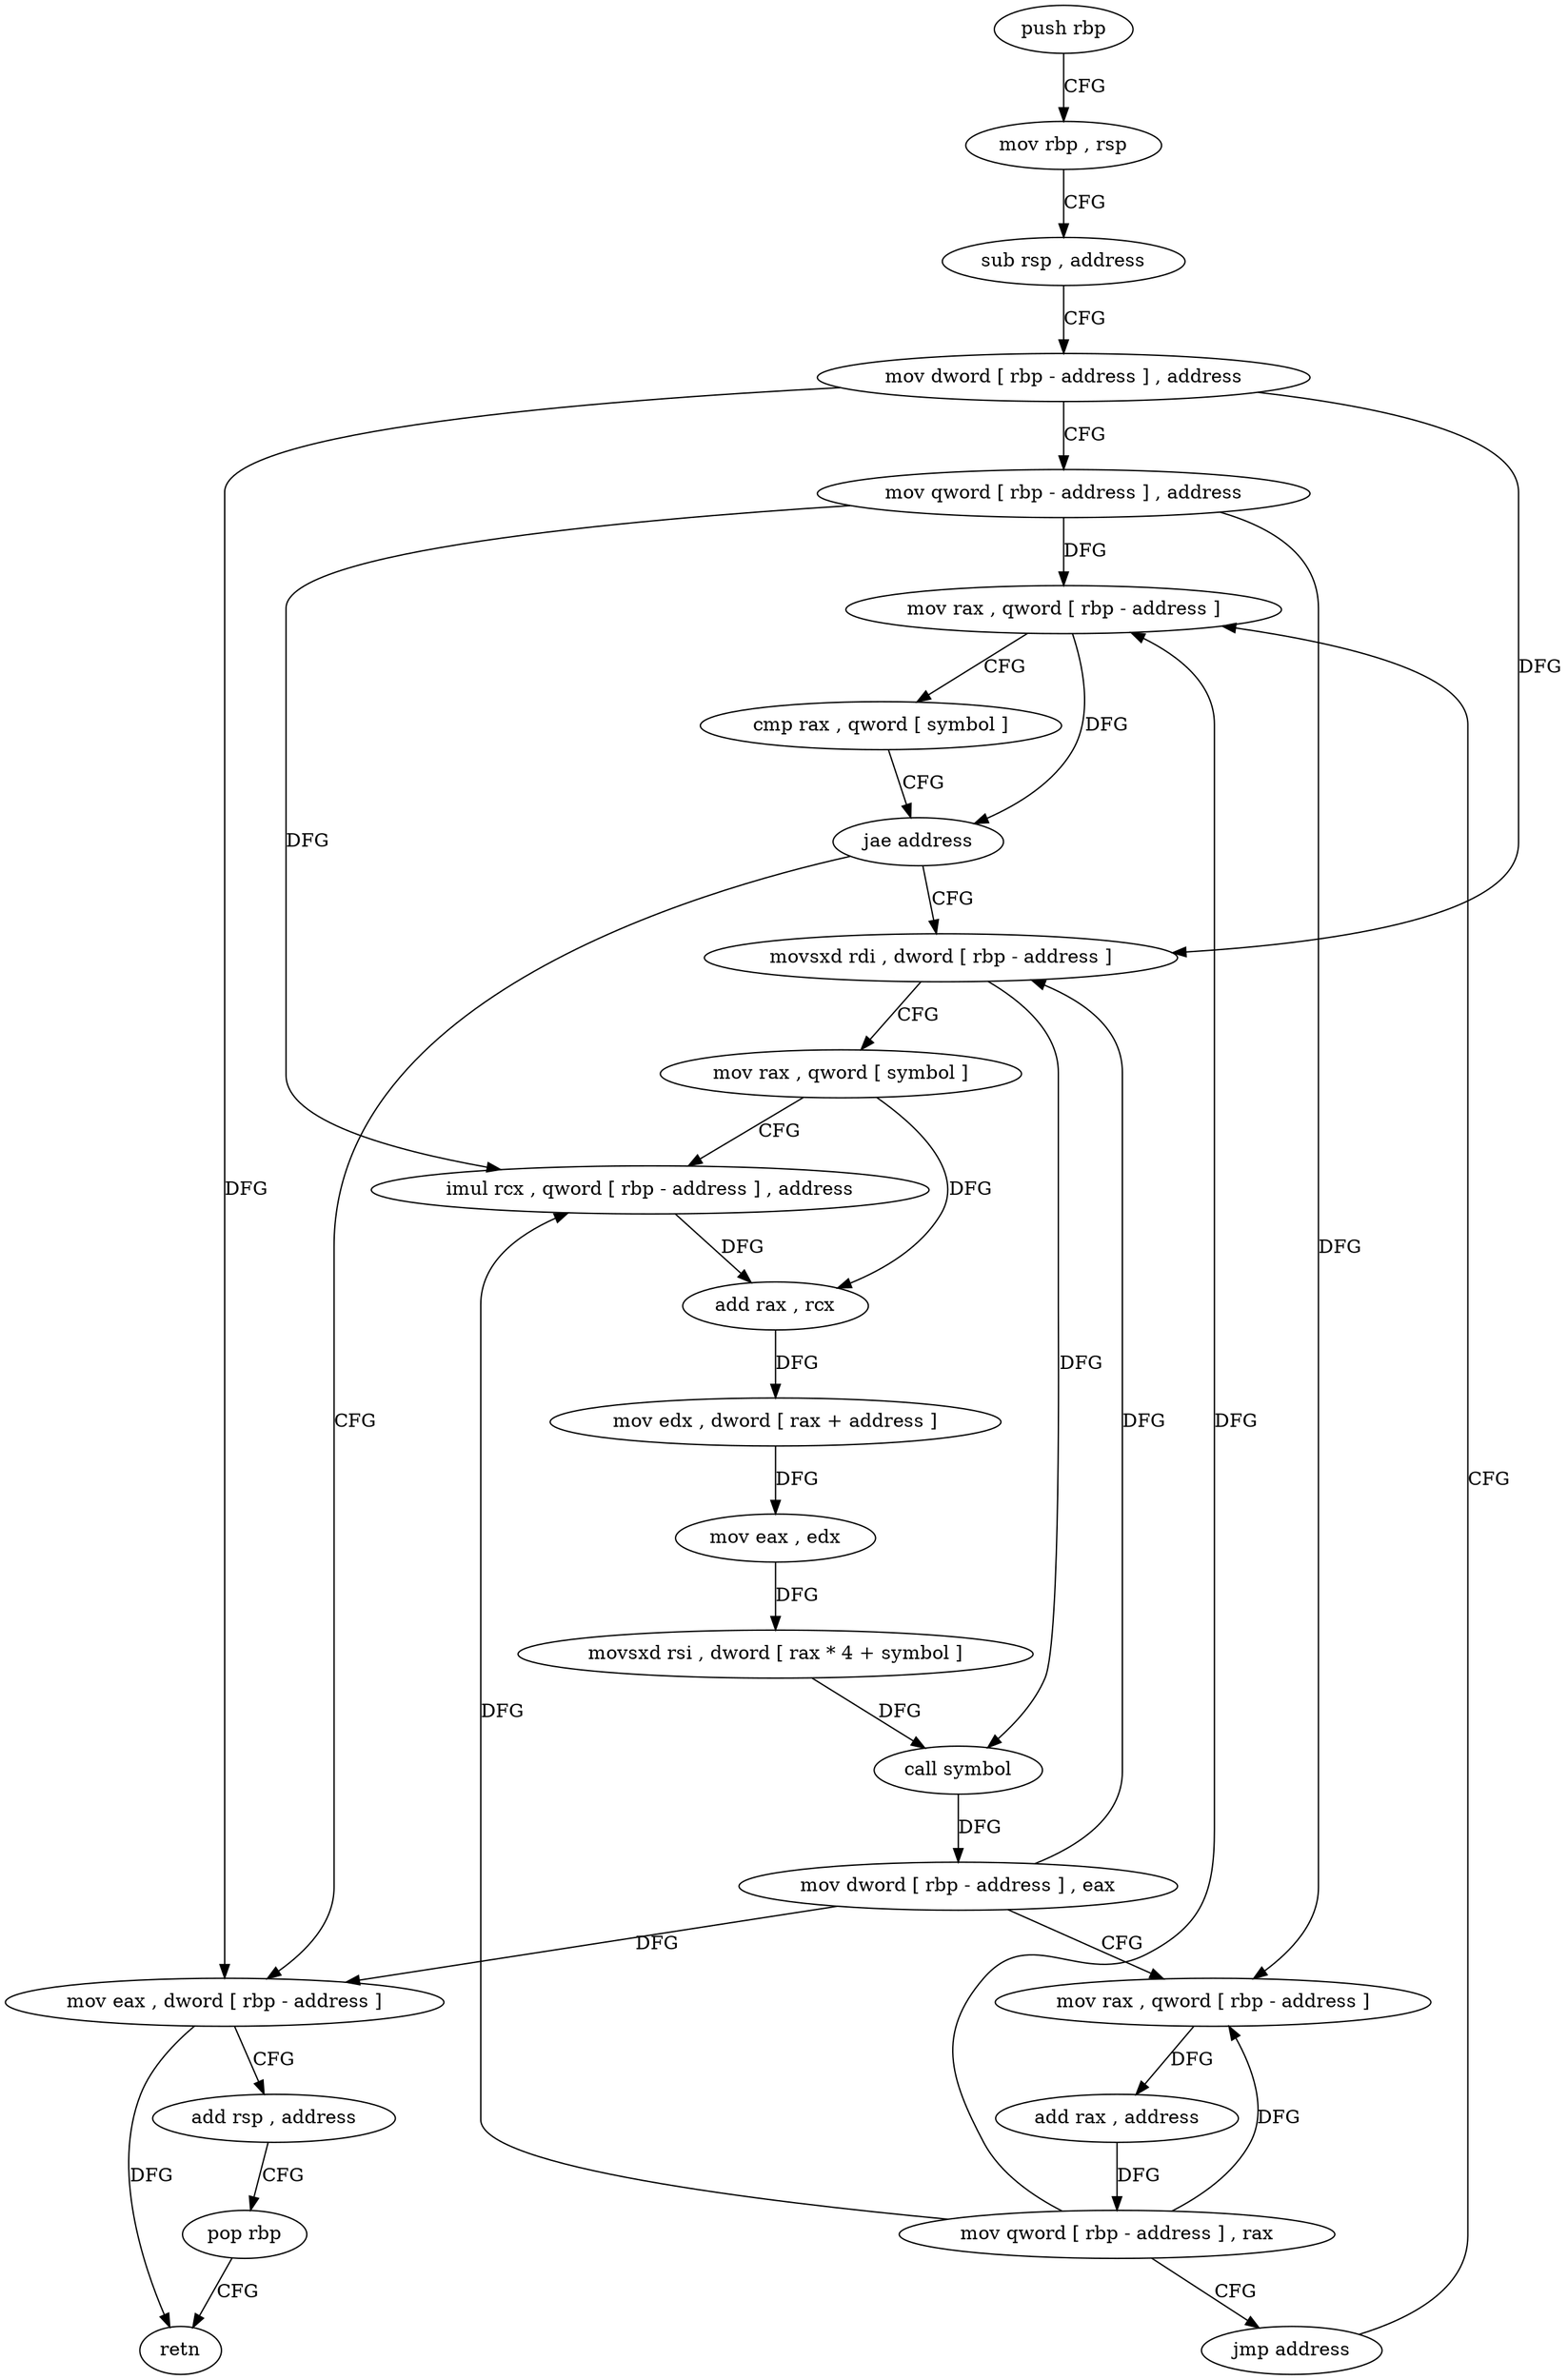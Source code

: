 digraph "func" {
"4208976" [label = "push rbp" ]
"4208977" [label = "mov rbp , rsp" ]
"4208980" [label = "sub rsp , address" ]
"4208984" [label = "mov dword [ rbp - address ] , address" ]
"4208991" [label = "mov qword [ rbp - address ] , address" ]
"4208999" [label = "mov rax , qword [ rbp - address ]" ]
"4209080" [label = "mov eax , dword [ rbp - address ]" ]
"4209083" [label = "add rsp , address" ]
"4209087" [label = "pop rbp" ]
"4209088" [label = "retn" ]
"4209017" [label = "movsxd rdi , dword [ rbp - address ]" ]
"4209021" [label = "mov rax , qword [ symbol ]" ]
"4209029" [label = "imul rcx , qword [ rbp - address ] , address" ]
"4209037" [label = "add rax , rcx" ]
"4209040" [label = "mov edx , dword [ rax + address ]" ]
"4209043" [label = "mov eax , edx" ]
"4209045" [label = "movsxd rsi , dword [ rax * 4 + symbol ]" ]
"4209053" [label = "call symbol" ]
"4209058" [label = "mov dword [ rbp - address ] , eax" ]
"4209061" [label = "mov rax , qword [ rbp - address ]" ]
"4209065" [label = "add rax , address" ]
"4209071" [label = "mov qword [ rbp - address ] , rax" ]
"4209075" [label = "jmp address" ]
"4209003" [label = "cmp rax , qword [ symbol ]" ]
"4209011" [label = "jae address" ]
"4208976" -> "4208977" [ label = "CFG" ]
"4208977" -> "4208980" [ label = "CFG" ]
"4208980" -> "4208984" [ label = "CFG" ]
"4208984" -> "4208991" [ label = "CFG" ]
"4208984" -> "4209080" [ label = "DFG" ]
"4208984" -> "4209017" [ label = "DFG" ]
"4208991" -> "4208999" [ label = "DFG" ]
"4208991" -> "4209029" [ label = "DFG" ]
"4208991" -> "4209061" [ label = "DFG" ]
"4208999" -> "4209003" [ label = "CFG" ]
"4208999" -> "4209011" [ label = "DFG" ]
"4209080" -> "4209083" [ label = "CFG" ]
"4209080" -> "4209088" [ label = "DFG" ]
"4209083" -> "4209087" [ label = "CFG" ]
"4209087" -> "4209088" [ label = "CFG" ]
"4209017" -> "4209021" [ label = "CFG" ]
"4209017" -> "4209053" [ label = "DFG" ]
"4209021" -> "4209029" [ label = "CFG" ]
"4209021" -> "4209037" [ label = "DFG" ]
"4209029" -> "4209037" [ label = "DFG" ]
"4209037" -> "4209040" [ label = "DFG" ]
"4209040" -> "4209043" [ label = "DFG" ]
"4209043" -> "4209045" [ label = "DFG" ]
"4209045" -> "4209053" [ label = "DFG" ]
"4209053" -> "4209058" [ label = "DFG" ]
"4209058" -> "4209061" [ label = "CFG" ]
"4209058" -> "4209080" [ label = "DFG" ]
"4209058" -> "4209017" [ label = "DFG" ]
"4209061" -> "4209065" [ label = "DFG" ]
"4209065" -> "4209071" [ label = "DFG" ]
"4209071" -> "4209075" [ label = "CFG" ]
"4209071" -> "4208999" [ label = "DFG" ]
"4209071" -> "4209029" [ label = "DFG" ]
"4209071" -> "4209061" [ label = "DFG" ]
"4209075" -> "4208999" [ label = "CFG" ]
"4209003" -> "4209011" [ label = "CFG" ]
"4209011" -> "4209080" [ label = "CFG" ]
"4209011" -> "4209017" [ label = "CFG" ]
}
